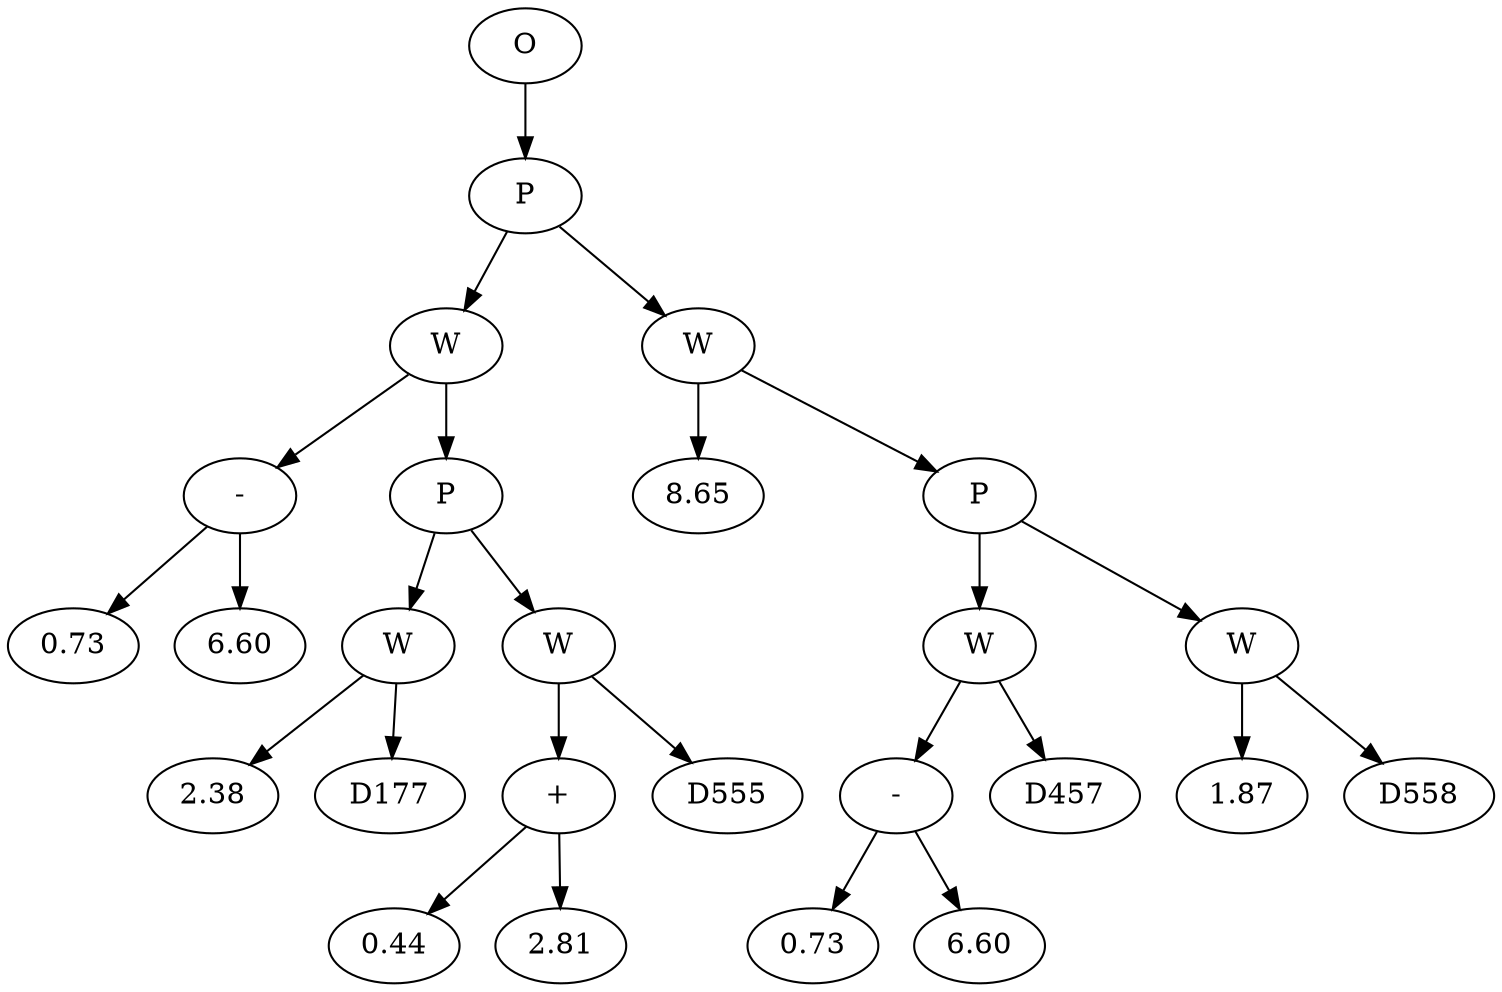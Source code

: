 // Tree
digraph {
	2886100 [label=O]
	2886101 [label=P]
	2886100 -> 2886101
	2886102 [label=W]
	2886101 -> 2886102
	2886103 [label="-"]
	2886102 -> 2886103
	2886104 [label=0.73]
	2886103 -> 2886104
	2886105 [label=6.60]
	2886103 -> 2886105
	2886106 [label=P]
	2886102 -> 2886106
	2886107 [label=W]
	2886106 -> 2886107
	2886108 [label=2.38]
	2886107 -> 2886108
	2886109 [label=D177]
	2886107 -> 2886109
	2886110 [label=W]
	2886106 -> 2886110
	2886111 [label="+"]
	2886110 -> 2886111
	2886112 [label=0.44]
	2886111 -> 2886112
	2886113 [label=2.81]
	2886111 -> 2886113
	2886114 [label=D555]
	2886110 -> 2886114
	2886115 [label=W]
	2886101 -> 2886115
	2886116 [label=8.65]
	2886115 -> 2886116
	2886117 [label=P]
	2886115 -> 2886117
	2886118 [label=W]
	2886117 -> 2886118
	2886119 [label="-"]
	2886118 -> 2886119
	2886120 [label=0.73]
	2886119 -> 2886120
	2886121 [label=6.60]
	2886119 -> 2886121
	2886122 [label=D457]
	2886118 -> 2886122
	2886123 [label=W]
	2886117 -> 2886123
	2886124 [label=1.87]
	2886123 -> 2886124
	2886125 [label=D558]
	2886123 -> 2886125
}
